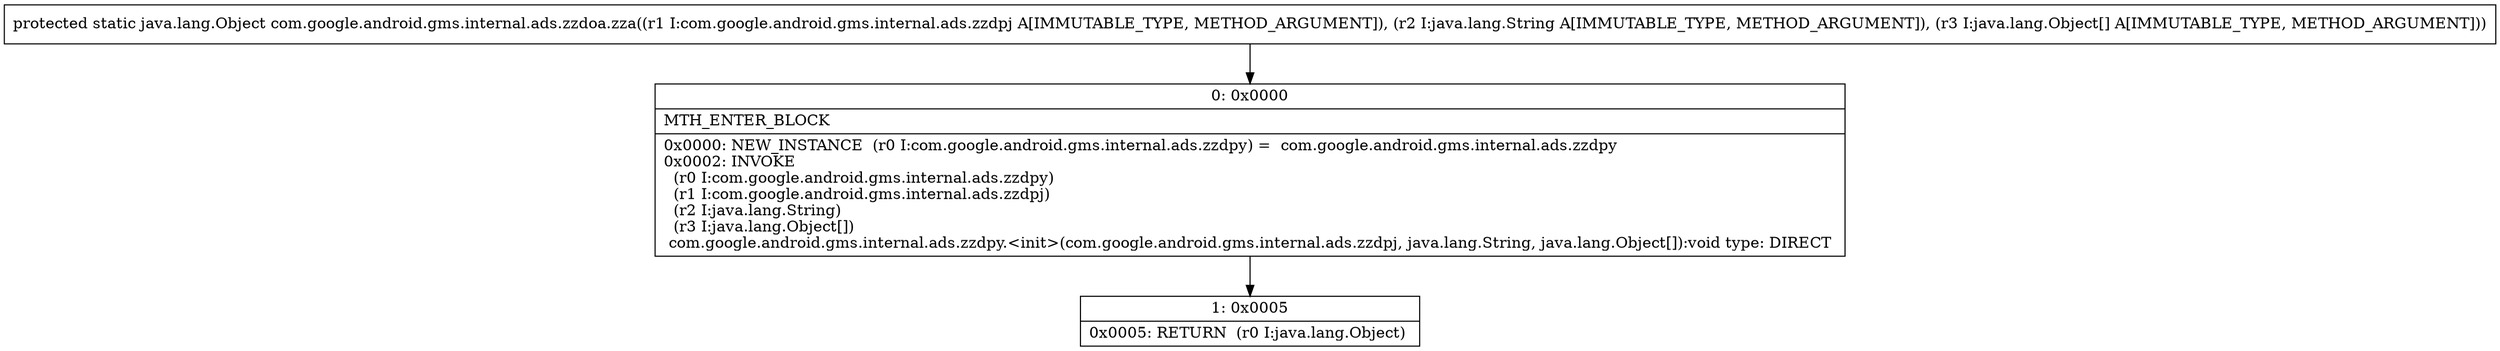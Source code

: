 digraph "CFG forcom.google.android.gms.internal.ads.zzdoa.zza(Lcom\/google\/android\/gms\/internal\/ads\/zzdpj;Ljava\/lang\/String;[Ljava\/lang\/Object;)Ljava\/lang\/Object;" {
Node_0 [shape=record,label="{0\:\ 0x0000|MTH_ENTER_BLOCK\l|0x0000: NEW_INSTANCE  (r0 I:com.google.android.gms.internal.ads.zzdpy) =  com.google.android.gms.internal.ads.zzdpy \l0x0002: INVOKE  \l  (r0 I:com.google.android.gms.internal.ads.zzdpy)\l  (r1 I:com.google.android.gms.internal.ads.zzdpj)\l  (r2 I:java.lang.String)\l  (r3 I:java.lang.Object[])\l com.google.android.gms.internal.ads.zzdpy.\<init\>(com.google.android.gms.internal.ads.zzdpj, java.lang.String, java.lang.Object[]):void type: DIRECT \l}"];
Node_1 [shape=record,label="{1\:\ 0x0005|0x0005: RETURN  (r0 I:java.lang.Object) \l}"];
MethodNode[shape=record,label="{protected static java.lang.Object com.google.android.gms.internal.ads.zzdoa.zza((r1 I:com.google.android.gms.internal.ads.zzdpj A[IMMUTABLE_TYPE, METHOD_ARGUMENT]), (r2 I:java.lang.String A[IMMUTABLE_TYPE, METHOD_ARGUMENT]), (r3 I:java.lang.Object[] A[IMMUTABLE_TYPE, METHOD_ARGUMENT])) }"];
MethodNode -> Node_0;
Node_0 -> Node_1;
}

